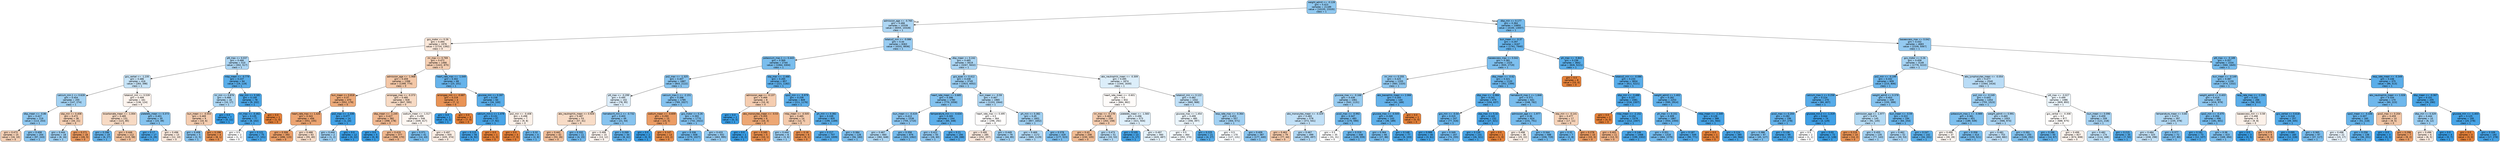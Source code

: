 digraph Tree {
node [shape=box, style="filled, rounded", color="black", fontname="helvetica"] ;
edge [fontname="helvetica"] ;
0 [label="weight_admit <= -0.128\ngini = 0.423\nsamples = 21189\nvalue = [10155, 23335]\nclass = 1", fillcolor="#8fc8f0"] ;
1 [label="admission_age <= -0.765\ngini = 0.466\nsamples = 10339\nvalue = [6055, 10328]\nclass = 1", fillcolor="#add6f4"] ;
0 -> 1 [labeldistance=2.5, labelangle=45, headlabel="True"] ;
2 [label="gcs_motor <= 0.26\ngini = 0.494\nsamples = 1976\nvalue = [1724, 1392]\nclass = 0", fillcolor="#fae7d9"] ;
1 -> 2 ;
3 [label="ptt_max <= 0.037\ngini = 0.466\nsamples = 510\nvalue = [302, 517]\nclass = 1", fillcolor="#add6f4"] ;
2 -> 3 ;
4 [label="gcs_verbal <= -1.235\ngini = 0.486\nsamples = 416\nvalue = [283, 398]\nclass = 1", fillcolor="#c6e3f7"] ;
3 -> 4 ;
5 [label="calcium_min.1 <= 0.628\ngini = 0.454\nsamples = 255\nvalue = [147, 274]\nclass = 1", fillcolor="#a3d2f3"] ;
4 -> 5 ;
6 [label="dbp_mean <= -0.86\ngini = 0.427\nsamples = 219\nvalue = [113, 253]\nclass = 1", fillcolor="#91c9f1"] ;
5 -> 6 ;
7 [label="gini = 0.473\nsamples = 15\nvalue = [16, 10]\nclass = 0", fillcolor="#f5d0b5"] ;
6 -> 7 ;
8 [label="gini = 0.408\nsamples = 204\nvalue = [97, 243]\nclass = 1", fillcolor="#88c4ef"] ;
6 -> 8 ;
9 [label="sbp_min <= 0.408\ngini = 0.472\nsamples = 36\nvalue = [34, 21]\nclass = 0", fillcolor="#f5cfb3"] ;
5 -> 9 ;
10 [label="gini = 0.444\nsamples = 18\nvalue = [8, 16]\nclass = 1", fillcolor="#9ccef2"] ;
9 -> 10 ;
11 [label="gini = 0.271\nsamples = 18\nvalue = [26, 5]\nclass = 0", fillcolor="#ea995f"] ;
9 -> 11 ;
12 [label="totalco2_min <= 0.539\ngini = 0.499\nsamples = 161\nvalue = [136, 124]\nclass = 0", fillcolor="#fdf4ee"] ;
4 -> 12 ;
13 [label="bicarbonate_mean <= -1.004\ngini = 0.485\nsamples = 131\nvalue = [121, 85]\nclass = 0", fillcolor="#f7dac4"] ;
12 -> 13 ;
14 [label="gini = 0.298\nsamples = 19\nvalue = [6, 27]\nclass = 1", fillcolor="#65b3eb"] ;
13 -> 14 ;
15 [label="gini = 0.446\nsamples = 112\nvalue = [115, 58]\nclass = 0", fillcolor="#f2c19d"] ;
13 -> 15 ;
16 [label="platelets_mean <= 0.373\ngini = 0.401\nsamples = 30\nvalue = [15, 39]\nclass = 1", fillcolor="#85c3ef"] ;
12 -> 16 ;
17 [label="gini = 0.17\nsamples = 17\nvalue = [3, 29]\nclass = 1", fillcolor="#4da7e8"] ;
16 -> 17 ;
18 [label="gini = 0.496\nsamples = 13\nvalue = [12, 10]\nclass = 0", fillcolor="#fbeade"] ;
16 -> 18 ;
19 [label="mbp_mean <= -0.779\ngini = 0.237\nsamples = 94\nvalue = [19, 119]\nclass = 1", fillcolor="#59ade9"] ;
3 -> 19 ;
20 [label="inr_min <= 0.876\ngini = 0.466\nsamples = 16\nvalue = [10, 17]\nclass = 1", fillcolor="#add7f4"] ;
19 -> 20 ;
21 [label="bun_mean <= -0.553\ngini = 0.469\nsamples = 9\nvalue = [10, 6]\nclass = 0", fillcolor="#f5cdb0"] ;
20 -> 21 ;
22 [label="gini = 0.408\nsamples = 5\nvalue = [2, 5]\nclass = 1", fillcolor="#88c4ef"] ;
21 -> 22 ;
23 [label="gini = 0.198\nsamples = 4\nvalue = [8, 1]\nclass = 0", fillcolor="#e89152"] ;
21 -> 23 ;
24 [label="gini = 0.0\nsamples = 7\nvalue = [0, 11]\nclass = 1", fillcolor="#399de5"] ;
20 -> 24 ;
25 [label="sbp_min <= 3.181\ngini = 0.149\nsamples = 78\nvalue = [9, 102]\nclass = 1", fillcolor="#4aa6e7"] ;
19 -> 25 ;
26 [label="inr_max <= -0.462\ngini = 0.135\nsamples = 77\nvalue = [8, 102]\nclass = 1", fillcolor="#49a5e7"] ;
25 -> 26 ;
27 [label="gini = 0.5\nsamples = 2\nvalue = [1, 1]\nclass = 0", fillcolor="#ffffff"] ;
26 -> 27 ;
28 [label="gini = 0.121\nsamples = 75\nvalue = [7, 101]\nclass = 1", fillcolor="#47a4e7"] ;
26 -> 28 ;
29 [label="gini = 0.0\nsamples = 1\nvalue = [1, 0]\nclass = 0", fillcolor="#e58139"] ;
25 -> 29 ;
30 [label="inr_max <= 0.769\ngini = 0.472\nsamples = 1466\nvalue = [1422, 875]\nclass = 0", fillcolor="#f5cfb3"] ;
2 -> 30 ;
31 [label="admission_age <= -1.968\ngini = 0.459\nsamples = 1398\nvalue = [1399, 774]\nclass = 0", fillcolor="#f3c7a7"] ;
30 -> 31 ;
32 [label="bun_mean <= 0.818\ngini = 0.37\nsamples = 470\nvalue = [552, 179]\nclass = 0", fillcolor="#edaa79"] ;
31 -> 32 ;
33 [label="heart_rate_max <= 1.426\ngini = 0.343\nsamples = 456\nvalue = [551, 155]\nclass = 0", fillcolor="#eca471"] ;
32 -> 33 ;
34 [label="gini = 0.306\nsamples = 393\nvalue = [496, 115]\nclass = 0", fillcolor="#eb9e67"] ;
33 -> 34 ;
35 [label="gini = 0.488\nsamples = 63\nvalue = [55, 40]\nclass = 0", fillcolor="#f8ddc9"] ;
33 -> 35 ;
36 [label="po2_max <= -1.336\ngini = 0.077\nsamples = 14\nvalue = [1, 24]\nclass = 1", fillcolor="#41a1e6"] ;
32 -> 36 ;
37 [label="gini = 0.444\nsamples = 2\nvalue = [1, 2]\nclass = 1", fillcolor="#9ccef2"] ;
36 -> 37 ;
38 [label="gini = 0.0\nsamples = 12\nvalue = [0, 22]\nclass = 1", fillcolor="#399de5"] ;
36 -> 38 ;
39 [label="aniongap_max <= -0.373\ngini = 0.485\nsamples = 928\nvalue = [847, 595]\nclass = 0", fillcolor="#f7dac4"] ;
31 -> 39 ;
40 [label="dbp_mean <= -1.245\ngini = 0.427\nsamples = 382\nvalue = [398, 178]\nclass = 0", fillcolor="#f1b992"] ;
39 -> 40 ;
41 [label="gini = 0.0\nsamples = 5\nvalue = [0, 8]\nclass = 1", fillcolor="#399de5"] ;
40 -> 41 ;
42 [label="gini = 0.419\nsamples = 377\nvalue = [398, 170]\nclass = 0", fillcolor="#f0b78e"] ;
40 -> 42 ;
43 [label="sodium_mean <= -1.517\ngini = 0.499\nsamples = 546\nvalue = [449, 417]\nclass = 0", fillcolor="#fdf6f1"] ;
39 -> 43 ;
44 [label="gini = 0.371\nsamples = 41\nvalue = [14, 43]\nclass = 1", fillcolor="#79bded"] ;
43 -> 44 ;
45 [label="gini = 0.497\nsamples = 505\nvalue = [435, 374]\nclass = 0", fillcolor="#fbede3"] ;
43 -> 45 ;
46 [label="heart_rate_max <= -1.049\ngini = 0.302\nsamples = 68\nvalue = [23, 101]\nclass = 1", fillcolor="#66b3eb"] ;
30 -> 46 ;
47 [label="aniongap_min <= -0.687\ngini = 0.219\nsamples = 4\nvalue = [7, 1]\nclass = 0", fillcolor="#e99355"] ;
46 -> 47 ;
48 [label="gini = 0.0\nsamples = 1\nvalue = [0, 1]\nclass = 1", fillcolor="#399de5"] ;
47 -> 48 ;
49 [label="gini = 0.0\nsamples = 3\nvalue = [7, 0]\nclass = 0", fillcolor="#e58139"] ;
47 -> 49 ;
50 [label="glucose_min <= 0.287\ngini = 0.238\nsamples = 64\nvalue = [16, 100]\nclass = 1", fillcolor="#59ade9"] ;
46 -> 50 ;
51 [label="calcium_min.1 <= 1.478\ngini = 0.131\nsamples = 57\nvalue = [7, 92]\nclass = 1", fillcolor="#48a4e7"] ;
50 -> 51 ;
52 [label="gini = 0.115\nsamples = 56\nvalue = [6, 92]\nclass = 1", fillcolor="#46a3e7"] ;
51 -> 52 ;
53 [label="gini = 0.0\nsamples = 1\nvalue = [1, 0]\nclass = 0", fillcolor="#e58139"] ;
51 -> 53 ;
54 [label="po2_min <= -0.408\ngini = 0.498\nsamples = 7\nvalue = [9, 8]\nclass = 0", fillcolor="#fcf1e9"] ;
50 -> 54 ;
55 [label="gini = 0.0\nsamples = 3\nvalue = [7, 0]\nclass = 0", fillcolor="#e58139"] ;
54 -> 55 ;
56 [label="gini = 0.32\nsamples = 4\nvalue = [2, 8]\nclass = 1", fillcolor="#6ab6ec"] ;
54 -> 56 ;
57 [label="totalco2_min <= -0.086\ngini = 0.44\nsamples = 8363\nvalue = [4331, 8936]\nclass = 1", fillcolor="#99ccf2"] ;
1 -> 57 ;
58 [label="potassium_max.1 <= 0.443\ngini = 0.369\nsamples = 2744\nvalue = [1064, 3304]\nclass = 1", fillcolor="#79bded"] ;
57 -> 58 ;
59 [label="po2_max <= -1.325\ngini = 0.407\nsamples = 1887\nvalue = [843, 2122]\nclass = 1", fillcolor="#88c4ef"] ;
58 -> 59 ;
60 [label="ptt_max <= -0.299\ngini = 0.495\nsamples = 102\nvalue = [78, 95]\nclass = 1", fillcolor="#dcedfa"] ;
59 -> 60 ;
61 [label="abs_neutrophils_mean <= 0.926\ngini = 0.487\nsamples = 53\nvalue = [57, 41]\nclass = 0", fillcolor="#f8dcc7"] ;
60 -> 61 ;
62 [label="gini = 0.442\nsamples = 42\nvalue = [53, 26]\nclass = 0", fillcolor="#f2bf9a"] ;
61 -> 62 ;
63 [label="gini = 0.332\nsamples = 11\nvalue = [4, 15]\nclass = 1", fillcolor="#6eb7ec"] ;
61 -> 63 ;
64 [label="hematocrit_min.1 <= -0.732\ngini = 0.403\nsamples = 49\nvalue = [21, 54]\nclass = 1", fillcolor="#86c3ef"] ;
60 -> 64 ;
65 [label="gini = 0.499\nsamples = 15\nvalue = [13, 12]\nclass = 0", fillcolor="#fdf5f0"] ;
64 -> 65 ;
66 [label="gini = 0.269\nsamples = 34\nvalue = [8, 42]\nclass = 1", fillcolor="#5fb0ea"] ;
64 -> 66 ;
67 [label="calcium_max.1 <= -2.151\ngini = 0.398\nsamples = 1785\nvalue = [765, 2027]\nclass = 1", fillcolor="#84c2ef"] ;
59 -> 67 ;
68 [label="sodium_mean <= -0.659\ngini = 0.293\nsamples = 15\nvalue = [23, 5]\nclass = 0", fillcolor="#eb9c64"] ;
67 -> 68 ;
69 [label="gini = 0.0\nsamples = 2\nvalue = [0, 3]\nclass = 1", fillcolor="#399de5"] ;
68 -> 69 ;
70 [label="gini = 0.147\nsamples = 13\nvalue = [23, 2]\nclass = 0", fillcolor="#e78c4a"] ;
68 -> 70 ;
71 [label="gcs_motor <= 0.26\ngini = 0.393\nsamples = 1770\nvalue = [742, 2022]\nclass = 1", fillcolor="#82c1ef"] ;
67 -> 71 ;
72 [label="gini = 0.336\nsamples = 838\nvalue = [279, 1027]\nclass = 1", fillcolor="#6fb8ec"] ;
71 -> 72 ;
73 [label="gini = 0.433\nsamples = 932\nvalue = [463, 995]\nclass = 1", fillcolor="#95cbf1"] ;
71 -> 73 ;
74 [label="sbp_max <= -2.466\ngini = 0.265\nsamples = 857\nvalue = [221, 1182]\nclass = 1", fillcolor="#5eafea"] ;
58 -> 74 ;
75 [label="admission_age <= -0.137\ngini = 0.469\nsamples = 8\nvalue = [10, 6]\nclass = 0", fillcolor="#f5cdb0"] ;
74 -> 75 ;
76 [label="gini = 0.0\nsamples = 2\nvalue = [0, 3]\nclass = 1", fillcolor="#399de5"] ;
75 -> 76 ;
77 [label="abs_monocytes_mean <= -0.53\ngini = 0.355\nsamples = 6\nvalue = [10, 3]\nclass = 0", fillcolor="#eda774"] ;
75 -> 77 ;
78 [label="gini = 0.0\nsamples = 1\nvalue = [0, 2]\nclass = 1", fillcolor="#399de5"] ;
77 -> 78 ;
79 [label="gini = 0.165\nsamples = 5\nvalue = [10, 1]\nclass = 0", fillcolor="#e88e4d"] ;
77 -> 79 ;
80 [label="spo2_min <= -5.979\ngini = 0.258\nsamples = 849\nvalue = [211, 1176]\nclass = 1", fillcolor="#5dafea"] ;
74 -> 80 ;
81 [label="mbp_mean <= -0.505\ngini = 0.465\nsamples = 14\nvalue = [12, 7]\nclass = 0", fillcolor="#f4caac"] ;
80 -> 81 ;
82 [label="gini = 0.444\nsamples = 8\nvalue = [3, 6]\nclass = 1", fillcolor="#9ccef2"] ;
81 -> 82 ;
83 [label="gini = 0.18\nsamples = 6\nvalue = [9, 1]\nclass = 0", fillcolor="#e88f4f"] ;
81 -> 83 ;
84 [label="ph_min <= 0.382\ngini = 0.249\nsamples = 835\nvalue = [199, 1169]\nclass = 1", fillcolor="#5baee9"] ;
80 -> 84 ;
85 [label="gini = 0.217\nsamples = 707\nvalue = [143, 1009]\nclass = 1", fillcolor="#55abe9"] ;
84 -> 85 ;
86 [label="gini = 0.384\nsamples = 128\nvalue = [56, 160]\nclass = 1", fillcolor="#7ebfee"] ;
84 -> 86 ;
87 [label="dbp_mean <= 0.242\ngini = 0.465\nsamples = 5619\nvalue = [3267, 5632]\nclass = 1", fillcolor="#acd6f4"] ;
57 -> 87 ;
88 [label="gcs_eyes <= 0.412\ngini = 0.438\nsamples = 3745\nvalue = [1923, 4002]\nclass = 1", fillcolor="#98ccf1"] ;
87 -> 88 ;
89 [label="heart_rate_mean <= 0.685\ngini = 0.396\nsamples = 1780\nvalue = [770, 2058]\nclass = 1", fillcolor="#83c2ef"] ;
88 -> 89 ;
90 [label="bun_mean <= -0.419\ngini = 0.413\nsamples = 1536\nvalue = [705, 1710]\nclass = 1", fillcolor="#8bc5f0"] ;
89 -> 90 ;
91 [label="gini = 0.467\nsamples = 660\nvalue = [382, 648]\nclass = 1", fillcolor="#aed7f4"] ;
90 -> 91 ;
92 [label="gini = 0.358\nsamples = 876\nvalue = [323, 1062]\nclass = 1", fillcolor="#75bbed"] ;
90 -> 92 ;
93 [label="temperature_min <= -0.634\ngini = 0.265\nsamples = 244\nvalue = [65, 348]\nclass = 1", fillcolor="#5eafea"] ;
89 -> 93 ;
94 [label="gini = 0.422\nsamples = 50\nvalue = [26, 60]\nclass = 1", fillcolor="#8fc7f0"] ;
93 -> 94 ;
95 [label="gini = 0.21\nsamples = 194\nvalue = [39, 288]\nclass = 1", fillcolor="#54aae9"] ;
93 -> 95 ;
96 [label="bun_mean <= -0.59\ngini = 0.467\nsamples = 1965\nvalue = [1153, 1944]\nclass = 1", fillcolor="#aed7f4"] ;
88 -> 96 ;
97 [label="heart_rate_max <= 0.495\ngini = 0.5\nsamples = 364\nvalue = [296, 292]\nclass = 0", fillcolor="#fffdfc"] ;
96 -> 97 ;
98 [label="gini = 0.495\nsamples = 285\nvalue = [252, 207]\nclass = 0", fillcolor="#fae8dc"] ;
97 -> 98 ;
99 [label="gini = 0.449\nsamples = 79\nvalue = [44, 85]\nclass = 1", fillcolor="#9fd0f2"] ;
97 -> 99 ;
100 [label="ph_min <= 0.382\ngini = 0.45\nsamples = 1601\nvalue = [857, 1652]\nclass = 1", fillcolor="#a0d0f2"] ;
96 -> 100 ;
101 [label="gini = 0.469\nsamples = 1172\nvalue = [680, 1129]\nclass = 1", fillcolor="#b0d8f5"] ;
100 -> 101 ;
102 [label="gini = 0.378\nsamples = 429\nvalue = [177, 523]\nclass = 1", fillcolor="#7cbeee"] ;
100 -> 102 ;
103 [label="abs_neutrophils_mean <= -0.309\ngini = 0.495\nsamples = 1874\nvalue = [1344, 1630]\nclass = 1", fillcolor="#dceefa"] ;
87 -> 103 ;
104 [label="heart_rate_mean <= -0.601\ngini = 0.5\nsamples = 832\nvalue = [684, 662]\nclass = 0", fillcolor="#fefbf9"] ;
103 -> 104 ;
105 [label="inr_max <= -0.178\ngini = 0.469\nsamples = 259\nvalue = [263, 158]\nclass = 0", fillcolor="#f5cdb0"] ;
104 -> 105 ;
106 [label="gini = 0.43\nsamples = 208\nvalue = [230, 105]\nclass = 0", fillcolor="#f1bb93"] ;
105 -> 106 ;
107 [label="gini = 0.473\nsamples = 51\nvalue = [33, 53]\nclass = 1", fillcolor="#b4daf5"] ;
105 -> 107 ;
108 [label="platelets_mean <= -1.583\ngini = 0.496\nsamples = 573\nvalue = [421, 504]\nclass = 1", fillcolor="#deeffb"] ;
104 -> 108 ;
109 [label="gini = 0.105\nsamples = 13\nvalue = [1, 17]\nclass = 1", fillcolor="#45a3e7"] ;
108 -> 109 ;
110 [label="gini = 0.497\nsamples = 560\nvalue = [420, 487]\nclass = 1", fillcolor="#e4f2fb"] ;
108 -> 110 ;
111 [label="totalco2_min <= 0.122\ngini = 0.482\nsamples = 1042\nvalue = [660, 968]\nclass = 1", fillcolor="#c0e0f7"] ;
103 -> 111 ;
112 [label="glucose_max <= 1.454\ngini = 0.499\nsamples = 485\nvalue = [356, 397]\nclass = 1", fillcolor="#ebf5fc"] ;
111 -> 112 ;
113 [label="gini = 0.5\nsamples = 464\nvalue = [352, 370]\nclass = 1", fillcolor="#f5fafe"] ;
112 -> 113 ;
114 [label="gini = 0.225\nsamples = 21\nvalue = [4, 27]\nclass = 1", fillcolor="#56ace9"] ;
112 -> 114 ;
115 [label="resp_rate_max <= -0.364\ngini = 0.453\nsamples = 557\nvalue = [304, 571]\nclass = 1", fillcolor="#a2d1f3"] ;
111 -> 115 ;
116 [label="gini = 0.5\nsamples = 170\nvalue = [127, 131]\nclass = 1", fillcolor="#f9fcfe"] ;
115 -> 116 ;
117 [label="gini = 0.409\nsamples = 387\nvalue = [177, 440]\nclass = 1", fillcolor="#89c4ef"] ;
115 -> 117 ;
118 [label="dbp_min <= 0.177\ngini = 0.364\nsamples = 10850\nvalue = [4100, 13007]\nclass = 1", fillcolor="#77bced"] ;
0 -> 118 [labeldistance=2.5, labelangle=-45, headlabel="False"] ;
119 [label="bun_mean <= -0.37\ngini = 0.297\nsamples = 6167\nvalue = [1761, 7940]\nclass = 1", fillcolor="#65b3eb"] ;
118 -> 119 ;
120 [label="baseexcess_max <= 0.042\ngini = 0.381\nsamples = 2325\nvalue = [935, 2719]\nclass = 1", fillcolor="#7dbfee"] ;
119 -> 120 ;
121 [label="inr_min <= 0.255\ngini = 0.425\nsamples = 1205\nvalue = [583, 1320]\nclass = 1", fillcolor="#90c8f0"] ;
120 -> 121 ;
122 [label="glucose_max <= -0.168\ngini = 0.438\nsamples = 1061\nvalue = [542, 1131]\nclass = 1", fillcolor="#98ccf1"] ;
121 -> 122 ;
123 [label="abs_monocytes_mean <= -0.329\ngini = 0.483\nsamples = 578\nvalue = [372, 541]\nclass = 1", fillcolor="#c1e0f7"] ;
122 -> 123 ;
124 [label="gini = 0.463\nsamples = 79\nvalue = [77, 44]\nclass = 0", fillcolor="#f4c9aa"] ;
123 -> 124 ;
125 [label="gini = 0.467\nsamples = 499\nvalue = [295, 497]\nclass = 1", fillcolor="#afd7f4"] ;
123 -> 125 ;
126 [label="pco2_max <= -0.992\ngini = 0.347\nsamples = 483\nvalue = [170, 590]\nclass = 1", fillcolor="#72b9ec"] ;
122 -> 126 ;
127 [label="gini = 0.5\nsamples = 35\nvalue = [31, 31]\nclass = 0", fillcolor="#ffffff"] ;
126 -> 127 ;
128 [label="gini = 0.319\nsamples = 448\nvalue = [139, 559]\nclass = 1", fillcolor="#6ab5eb"] ;
126 -> 128 ;
129 [label="abs_basophils_mean <= 2.066\ngini = 0.293\nsamples = 144\nvalue = [41, 189]\nclass = 1", fillcolor="#64b2eb"] ;
121 -> 129 ;
130 [label="glucose_max <= -0.505\ngini = 0.269\nsamples = 143\nvalue = [36, 189]\nclass = 1", fillcolor="#5fb0ea"] ;
129 -> 130 ;
131 [label="gini = 0.364\nsamples = 66\nvalue = [27, 86]\nclass = 1", fillcolor="#77bced"] ;
130 -> 131 ;
132 [label="gini = 0.148\nsamples = 77\nvalue = [9, 103]\nclass = 1", fillcolor="#4aa6e7"] ;
130 -> 132 ;
133 [label="gini = 0.0\nsamples = 1\nvalue = [5, 0]\nclass = 0", fillcolor="#e58139"] ;
129 -> 133 ;
134 [label="dbp_mean <= -0.62\ngini = 0.321\nsamples = 1120\nvalue = [352, 1399]\nclass = 1", fillcolor="#6bb6ec"] ;
120 -> 134 ;
135 [label="dbp_max <= -0.984\ngini = 0.241\nsamples = 479\nvalue = [104, 637]\nclass = 1", fillcolor="#59ade9"] ;
134 -> 135 ;
136 [label="gcs_min <= -0.04\ngini = 0.315\nsamples = 247\nvalue = [77, 316]\nclass = 1", fillcolor="#69b5eb"] ;
135 -> 136 ;
137 [label="gini = 0.089\nsamples = 40\nvalue = [3, 61]\nclass = 1", fillcolor="#43a2e6"] ;
136 -> 137 ;
138 [label="gini = 0.349\nsamples = 207\nvalue = [74, 255]\nclass = 1", fillcolor="#72b9ed"] ;
136 -> 138 ;
139 [label="sbp_max <= 5.32\ngini = 0.143\nsamples = 232\nvalue = [27, 321]\nclass = 1", fillcolor="#4aa5e7"] ;
135 -> 139 ;
140 [label="gini = 0.139\nsamples = 231\nvalue = [26, 321]\nclass = 1", fillcolor="#49a5e7"] ;
139 -> 140 ;
141 [label="gini = 0.0\nsamples = 1\nvalue = [1, 0]\nclass = 0", fillcolor="#e58139"] ;
139 -> 141 ;
142 [label="hematocrit_max.1 <= 1.846\ngini = 0.371\nsamples = 641\nvalue = [248, 762]\nclass = 1", fillcolor="#79bded"] ;
134 -> 142 ;
143 [label="admission_age <= -1.977\ngini = 0.36\nsamples = 624\nvalue = [231, 751]\nclass = 1", fillcolor="#76bbed"] ;
142 -> 143 ;
144 [label="gini = 0.498\nsamples = 36\nvalue = [25, 22]\nclass = 0", fillcolor="#fcf0e7"] ;
143 -> 144 ;
145 [label="gini = 0.344\nsamples = 588\nvalue = [206, 729]\nclass = 1", fillcolor="#71b9ec"] ;
143 -> 145 ;
146 [label="sbp_min <= -0.141\ngini = 0.477\nsamples = 17\nvalue = [17, 11]\nclass = 0", fillcolor="#f6d3b9"] ;
142 -> 146 ;
147 [label="gini = 0.32\nsamples = 7\nvalue = [2, 8]\nclass = 1", fillcolor="#6ab6ec"] ;
146 -> 147 ;
148 [label="gini = 0.278\nsamples = 10\nvalue = [15, 3]\nclass = 0", fillcolor="#ea9a61"] ;
146 -> 148 ;
149 [label="ph_max <= -5.842\ngini = 0.236\nsamples = 3842\nvalue = [826, 5221]\nclass = 1", fillcolor="#58ade9"] ;
119 -> 149 ;
150 [label="gini = 0.0\nsamples = 8\nvalue = [15, 0]\nclass = 0", fillcolor="#e58139"] ;
149 -> 150 ;
151 [label="totalco2_min <= -0.086\ngini = 0.233\nsamples = 3834\nvalue = [811, 5221]\nclass = 1", fillcolor="#58ace9"] ;
149 -> 151 ;
152 [label="dbp_min <= -3.488\ngini = 0.157\nsamples = 1581\nvalue = [216, 2307]\nclass = 1", fillcolor="#4ca6e7"] ;
151 -> 152 ;
153 [label="gini = 0.0\nsamples = 2\nvalue = [4, 0]\nclass = 0", fillcolor="#e58139"] ;
152 -> 153 ;
154 [label="mbp_mean <= -2.152\ngini = 0.154\nsamples = 1579\nvalue = [212, 2307]\nclass = 1", fillcolor="#4ba6e7"] ;
152 -> 154 ;
155 [label="gini = 0.401\nsamples = 11\nvalue = [13, 5]\nclass = 0", fillcolor="#efb185"] ;
154 -> 155 ;
156 [label="gini = 0.146\nsamples = 1568\nvalue = [199, 2302]\nclass = 1", fillcolor="#4aa5e7"] ;
154 -> 156 ;
157 [label="weight_admit <= 1.402\ngini = 0.282\nsamples = 2253\nvalue = [595, 2914]\nclass = 1", fillcolor="#61b1ea"] ;
151 -> 157 ;
158 [label="ph_max <= 0.152\ngini = 0.309\nsamples = 1867\nvalue = [554, 2350]\nclass = 1", fillcolor="#68b4eb"] ;
157 -> 158 ;
159 [label="gini = 0.351\nsamples = 1318\nvalue = [464, 1579]\nclass = 1", fillcolor="#73baed"] ;
158 -> 159 ;
160 [label="gini = 0.187\nsamples = 549\nvalue = [90, 771]\nclass = 1", fillcolor="#50a8e8"] ;
158 -> 160 ;
161 [label="mbp_mean <= -2.349\ngini = 0.126\nsamples = 386\nvalue = [41, 564]\nclass = 1", fillcolor="#47a4e7"] ;
157 -> 161 ;
162 [label="gini = 0.0\nsamples = 1\nvalue = [1, 0]\nclass = 0", fillcolor="#e58139"] ;
161 -> 162 ;
163 [label="gini = 0.124\nsamples = 385\nvalue = [40, 564]\nclass = 1", fillcolor="#47a4e7"] ;
161 -> 163 ;
164 [label="baseexcess_max <= 0.042\ngini = 0.432\nsamples = 4683\nvalue = [2339, 5067]\nclass = 1", fillcolor="#94caf1"] ;
118 -> 164 ;
165 [label="gcs_motor <= 0.26\ngini = 0.458\nsamples = 3149\nvalue = [1779, 3222]\nclass = 1", fillcolor="#a6d3f3"] ;
164 -> 165 ;
166 [label="po2_min <= -0.199\ngini = 0.332\nsamples = 609\nvalue = [215, 806]\nclass = 1", fillcolor="#6eb7ec"] ;
165 -> 166 ;
167 [label="calcium_max.1 <= 0.258\ngini = 0.224\nsamples = 270\nvalue = [60, 407]\nclass = 1", fillcolor="#56abe9"] ;
166 -> 167 ;
168 [label="pco2_max <= 0.204\ngini = 0.282\nsamples = 196\nvalue = [57, 278]\nclass = 1", fillcolor="#62b1ea"] ;
167 -> 168 ;
169 [label="gini = 0.386\nsamples = 97\nvalue = [45, 127]\nclass = 1", fillcolor="#7fc0ee"] ;
168 -> 169 ;
170 [label="gini = 0.136\nsamples = 99\nvalue = [12, 151]\nclass = 1", fillcolor="#49a5e7"] ;
168 -> 170 ;
171 [label="glucose_min.2 <= -1.319\ngini = 0.044\nsamples = 74\nvalue = [3, 129]\nclass = 1", fillcolor="#3e9fe6"] ;
167 -> 171 ;
172 [label="gini = 0.5\nsamples = 2\nvalue = [1, 1]\nclass = 0", fillcolor="#ffffff"] ;
171 -> 172 ;
173 [label="gini = 0.03\nsamples = 72\nvalue = [2, 128]\nclass = 1", fillcolor="#3c9fe5"] ;
171 -> 173 ;
174 [label="weight_admit <= 0.378\ngini = 0.403\nsamples = 339\nvalue = [155, 399]\nclass = 1", fillcolor="#86c3ef"] ;
166 -> 174 ;
175 [label="admission_age <= -1.977\ngini = 0.474\nsamples = 145\nvalue = [91, 145]\nclass = 1", fillcolor="#b5dbf5"] ;
174 -> 175 ;
176 [label="gini = 0.219\nsamples = 10\nvalue = [14, 2]\nclass = 0", fillcolor="#e99355"] ;
175 -> 176 ;
177 [label="gini = 0.455\nsamples = 135\nvalue = [77, 143]\nclass = 1", fillcolor="#a4d2f3"] ;
175 -> 177 ;
178 [label="bun_mean <= -0.59\ngini = 0.322\nsamples = 194\nvalue = [64, 254]\nclass = 1", fillcolor="#6bb6ec"] ;
174 -> 178 ;
179 [label="gini = 0.462\nsamples = 52\nvalue = [30, 53]\nclass = 1", fillcolor="#a9d4f4"] ;
178 -> 179 ;
180 [label="gini = 0.247\nsamples = 142\nvalue = [34, 201]\nclass = 1", fillcolor="#5aaee9"] ;
178 -> 180 ;
181 [label="abs_lymphocytes_mean <= -0.054\ngini = 0.477\nsamples = 2540\nvalue = [1564, 2416]\nclass = 1", fillcolor="#b9dcf6"] ;
165 -> 181 ;
182 [label="po2_min <= -0.249\ngini = 0.443\nsamples = 1454\nvalue = [755, 1523]\nclass = 1", fillcolor="#9bcef2"] ;
181 -> 182 ;
183 [label="potassium_max.1 <= -0.989\ngini = 0.381\nsamples = 451\nvalue = [189, 549]\nclass = 1", fillcolor="#7dbfee"] ;
182 -> 183 ;
184 [label="gini = 0.499\nsamples = 37\nvalue = [30, 28]\nclass = 0", fillcolor="#fdf7f2"] ;
183 -> 184 ;
185 [label="gini = 0.358\nsamples = 414\nvalue = [159, 521]\nclass = 1", fillcolor="#75bbed"] ;
183 -> 185 ;
186 [label="weight_admit <= 0.991\ngini = 0.465\nsamples = 1003\nvalue = [566, 974]\nclass = 1", fillcolor="#acd6f4"] ;
182 -> 186 ;
187 [label="gini = 0.481\nsamples = 753\nvalue = [460, 682]\nclass = 1", fillcolor="#bfdff7"] ;
186 -> 187 ;
188 [label="gini = 0.391\nsamples = 250\nvalue = [106, 292]\nclass = 1", fillcolor="#81c1ee"] ;
186 -> 188 ;
189 [label="ptt_max <= -0.027\ngini = 0.499\nsamples = 1086\nvalue = [809, 893]\nclass = 1", fillcolor="#ecf6fd"] ;
181 -> 189 ;
190 [label="gcs_verbal <= -0.308\ngini = 0.5\nsamples = 877\nvalue = [688, 675]\nclass = 0", fillcolor="#fffdfb"] ;
189 -> 190 ;
191 [label="gini = 0.286\nsamples = 50\nvalue = [14, 67]\nclass = 1", fillcolor="#62b1ea"] ;
190 -> 191 ;
192 [label="gini = 0.499\nsamples = 827\nvalue = [674, 608]\nclass = 0", fillcolor="#fcf3ec"] ;
190 -> 192 ;
193 [label="bun_mean <= 0.096\ngini = 0.459\nsamples = 209\nvalue = [121, 218]\nclass = 1", fillcolor="#a7d3f3"] ;
189 -> 193 ;
194 [label="gini = 0.482\nsamples = 174\nvalue = [114, 168]\nclass = 1", fillcolor="#bfe0f7"] ;
193 -> 194 ;
195 [label="gini = 0.215\nsamples = 35\nvalue = [7, 50]\nclass = 1", fillcolor="#55abe9"] ;
193 -> 195 ;
196 [label="ptt_max <= -0.189\ngini = 0.357\nsamples = 1534\nvalue = [560, 1845]\nclass = 1", fillcolor="#75bbed"] ;
164 -> 196 ;
197 [label="bun_mean <= -0.149\ngini = 0.387\nsamples = 1159\nvalue = [474, 1332]\nclass = 1", fillcolor="#7fc0ee"] ;
196 -> 197 ;
198 [label="weight_admit <= 0.403\ngini = 0.419\nsamples = 893\nvalue = [416, 979]\nclass = 1", fillcolor="#8dc7f0"] ;
197 -> 198 ;
199 [label="temperature_mean <= 0.84\ngini = 0.473\nsamples = 397\nvalue = [235, 378]\nclass = 1", fillcolor="#b4daf5"] ;
198 -> 199 ;
200 [label="gini = 0.484\nsamples = 325\nvalue = [208, 298]\nclass = 1", fillcolor="#c3e1f7"] ;
199 -> 200 ;
201 [label="gini = 0.377\nsamples = 72\nvalue = [27, 80]\nclass = 1", fillcolor="#7cbeee"] ;
199 -> 201 ;
202 [label="spo2_min <= -0.475\ngini = 0.356\nsamples = 496\nvalue = [181, 601]\nclass = 1", fillcolor="#75bbed"] ;
198 -> 202 ;
203 [label="gini = 0.181\nsamples = 73\nvalue = [12, 107]\nclass = 1", fillcolor="#4fa8e8"] ;
202 -> 203 ;
204 [label="gini = 0.38\nsamples = 423\nvalue = [169, 494]\nclass = 1", fillcolor="#7dbfee"] ;
202 -> 204 ;
205 [label="resp_rate_max <= -1.296\ngini = 0.242\nsamples = 266\nvalue = [58, 353]\nclass = 1", fillcolor="#5aade9"] ;
197 -> 205 ;
206 [label="baseexcess_min <= 0.58\ngini = 0.498\nsamples = 9\nvalue = [9, 8]\nclass = 0", fillcolor="#fcf1e9"] ;
205 -> 206 ;
207 [label="gini = 0.0\nsamples = 3\nvalue = [0, 5]\nclass = 1", fillcolor="#399de5"] ;
206 -> 207 ;
208 [label="gini = 0.375\nsamples = 6\nvalue = [9, 3]\nclass = 0", fillcolor="#eeab7b"] ;
206 -> 208 ;
209 [label="gcs_verbal <= 0.618\ngini = 0.218\nsamples = 257\nvalue = [49, 345]\nclass = 1", fillcolor="#55abe9"] ;
205 -> 209 ;
210 [label="gini = 0.095\nsamples = 160\nvalue = [12, 228]\nclass = 1", fillcolor="#43a2e6"] ;
209 -> 210 ;
211 [label="gini = 0.365\nsamples = 97\nvalue = [37, 117]\nclass = 1", fillcolor="#78bced"] ;
209 -> 211 ;
212 [label="resp_rate_mean <= -0.349\ngini = 0.246\nsamples = 375\nvalue = [86, 513]\nclass = 1", fillcolor="#5aade9"] ;
196 -> 212 ;
213 [label="abs_neutrophils_mean <= 1.026\ngini = 0.334\nsamples = 170\nvalue = [60, 223]\nclass = 1", fillcolor="#6eb7ec"] ;
212 -> 213 ;
214 [label="spo2_mean <= -0.446\ngini = 0.307\nsamples = 160\nvalue = [51, 218]\nclass = 1", fillcolor="#67b4eb"] ;
213 -> 214 ;
215 [label="gini = 0.498\nsamples = 22\nvalue = [15, 17]\nclass = 1", fillcolor="#e8f3fc"] ;
214 -> 215 ;
216 [label="gini = 0.258\nsamples = 138\nvalue = [36, 201]\nclass = 1", fillcolor="#5cafea"] ;
214 -> 216 ;
217 [label="pco2_max <= 0.204\ngini = 0.459\nsamples = 10\nvalue = [9, 5]\nclass = 0", fillcolor="#f3c7a7"] ;
213 -> 217 ;
218 [label="gini = 0.0\nsamples = 3\nvalue = [0, 3]\nclass = 1", fillcolor="#399de5"] ;
217 -> 218 ;
219 [label="gini = 0.298\nsamples = 7\nvalue = [9, 2]\nclass = 0", fillcolor="#eb9d65"] ;
217 -> 219 ;
220 [label="dbp_mean <= -0.367\ngini = 0.151\nsamples = 205\nvalue = [26, 290]\nclass = 1", fillcolor="#4ba6e7"] ;
212 -> 220 ;
221 [label="dbp_min <= 0.329\ngini = 0.444\nsamples = 10\nvalue = [6, 12]\nclass = 1", fillcolor="#9ccef2"] ;
220 -> 221 ;
222 [label="gini = 0.496\nsamples = 6\nvalue = [6, 5]\nclass = 0", fillcolor="#fbeade"] ;
221 -> 222 ;
223 [label="gini = 0.0\nsamples = 4\nvalue = [0, 7]\nclass = 1", fillcolor="#399de5"] ;
221 -> 223 ;
224 [label="glucose_min <= -1.403\ngini = 0.125\nsamples = 195\nvalue = [20, 278]\nclass = 1", fillcolor="#47a4e7"] ;
220 -> 224 ;
225 [label="gini = 0.0\nsamples = 3\nvalue = [3, 0]\nclass = 0", fillcolor="#e58139"] ;
224 -> 225 ;
226 [label="gini = 0.109\nsamples = 192\nvalue = [17, 278]\nclass = 1", fillcolor="#45a3e7"] ;
224 -> 226 ;
}